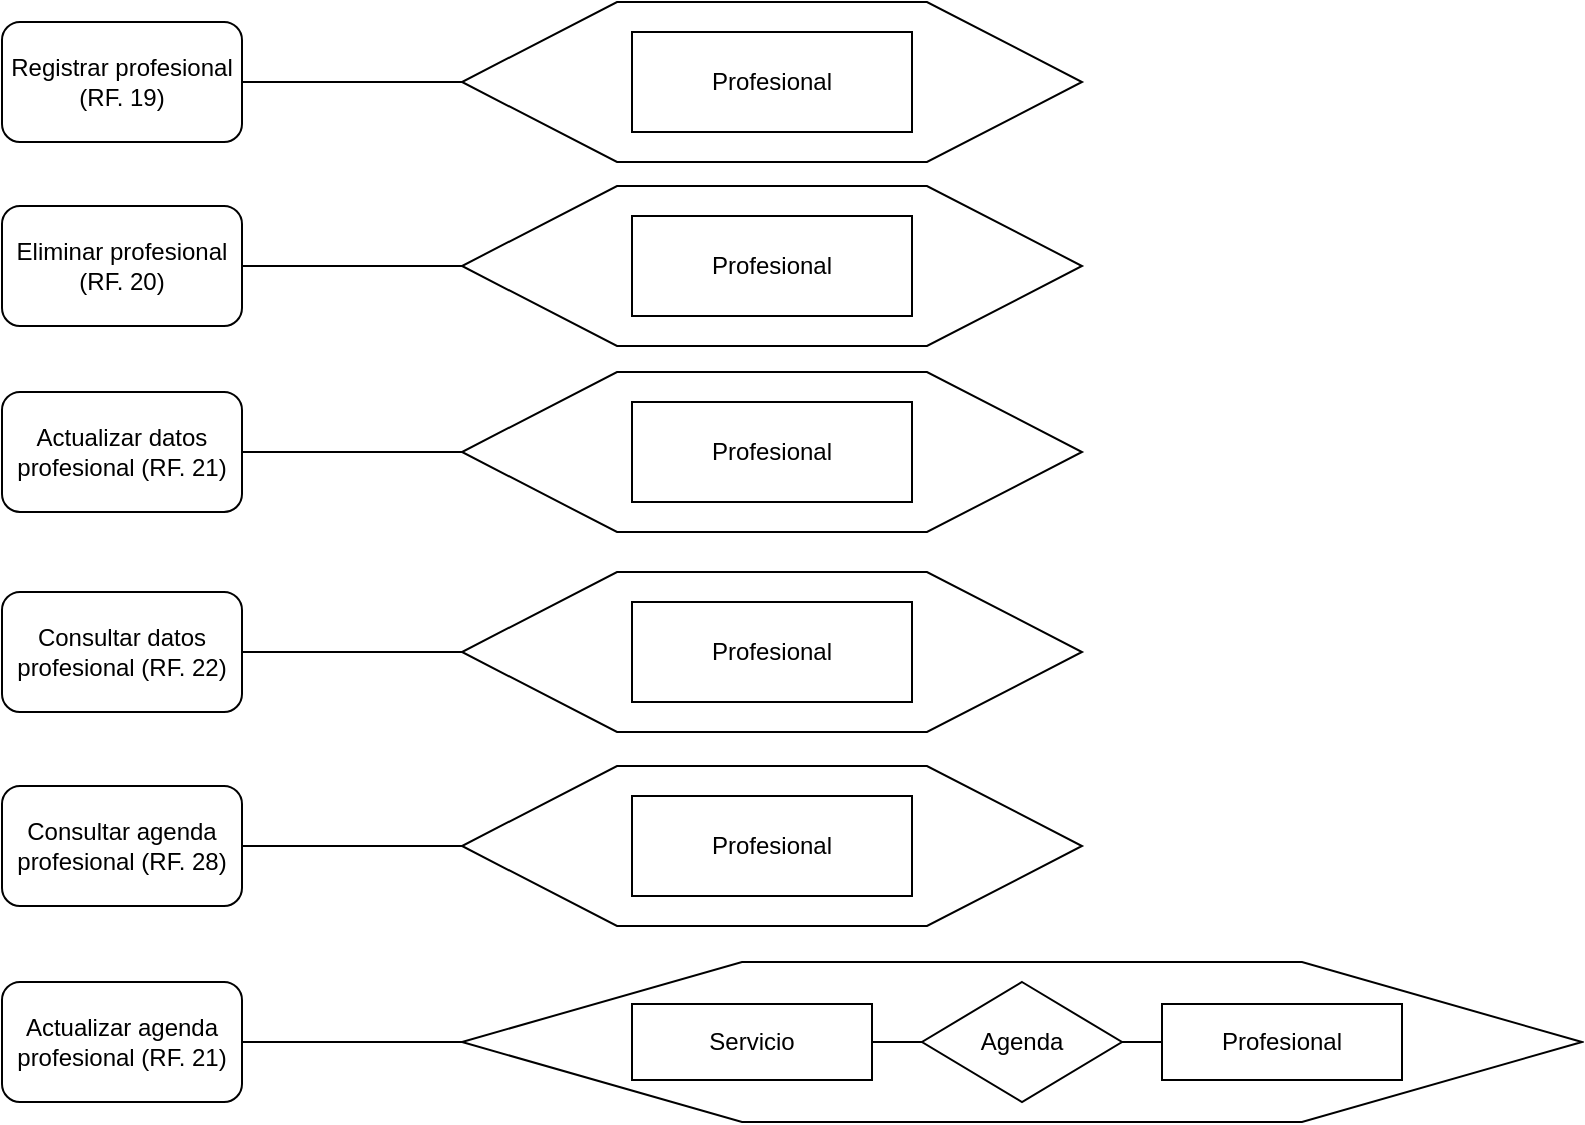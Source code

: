 <mxfile version="12.4.3" type="google" pages="1"><diagram id="LpiRxb85OVeftYx1i1el" name="Page-1"><mxGraphModel dx="1408" dy="777" grid="1" gridSize="10" guides="1" tooltips="1" connect="1" arrows="1" fold="1" page="1" pageScale="1" pageWidth="827" pageHeight="1169" math="0" shadow="0"><root><mxCell id="0"/><mxCell id="1" parent="0"/><mxCell id="rcO4GKEofyUGLo1QhfZO-1" value="Registrar profesional (RF. 19)" style="rounded=1;whiteSpace=wrap;html=1;" parent="1" vertex="1"><mxGeometry x="20" y="70" width="120" height="60" as="geometry"/></mxCell><mxCell id="rcO4GKEofyUGLo1QhfZO-2" value="" style="shape=hexagon;perimeter=hexagonPerimeter2;whiteSpace=wrap;html=1;" parent="1" vertex="1"><mxGeometry x="250" y="60" width="310" height="80" as="geometry"/></mxCell><mxCell id="rcO4GKEofyUGLo1QhfZO-3" value="Profesional" style="rounded=0;whiteSpace=wrap;html=1;" parent="1" vertex="1"><mxGeometry x="335" y="75" width="140" height="50" as="geometry"/></mxCell><mxCell id="rcO4GKEofyUGLo1QhfZO-4" value="" style="endArrow=none;html=1;entryX=0;entryY=0.5;entryDx=0;entryDy=0;exitX=1;exitY=0.5;exitDx=0;exitDy=0;" parent="1" source="rcO4GKEofyUGLo1QhfZO-1" target="rcO4GKEofyUGLo1QhfZO-2" edge="1"><mxGeometry width="50" height="50" relative="1" as="geometry"><mxPoint x="20" y="210" as="sourcePoint"/><mxPoint x="70" y="160" as="targetPoint"/></mxGeometry></mxCell><mxCell id="rcO4GKEofyUGLo1QhfZO-5" value="&lt;span style=&quot;color: rgba(0 , 0 , 0 , 0) ; font-family: monospace ; font-size: 0px&quot;&gt;%3CmxGraphModel%3E%3Croot%3E%3CmxCell%20id%3D%220%22%2F%3E%3CmxCell%20id%3D%221%22%20parent%3D%220%22%2F%3E%3CmxCell%20id%3D%222%22%20value%3D%22Registrar%20profesional%20(RF.%2019)%22%20style%3D%22rounded%3D1%3BwhiteSpace%3Dwrap%3Bhtml%3D1%3B%22%20vertex%3D%221%22%20parent%3D%221%22%3E%3CmxGeometry%20x%3D%2220%22%20y%3D%2270%22%20width%3D%22120%22%20height%3D%2260%22%20as%3D%22geometry%22%2F%3E%3C%2FmxCell%3E%3CmxCell%20id%3D%223%22%20value%3D%22%22%20style%3D%22shape%3Dhexagon%3Bperimeter%3DhexagonPerimeter2%3BwhiteSpace%3Dwrap%3Bhtml%3D1%3B%22%20vertex%3D%221%22%20parent%3D%221%22%3E%3CmxGeometry%20x%3D%22250%22%20y%3D%2260%22%20width%3D%22310%22%20height%3D%2280%22%20as%3D%22geometry%22%2F%3E%3C%2FmxCell%3E%3CmxCell%20id%3D%224%22%20value%3D%22Profesional%22%20style%3D%22rounded%3D0%3BwhiteSpace%3Dwrap%3Bhtml%3D1%3B%22%20vertex%3D%221%22%20parent%3D%221%22%3E%3CmxGeometry%20x%3D%22335%22%20y%3D%2275%22%20width%3D%22140%22%20height%3D%2250%22%20as%3D%22geometry%22%2F%3E%3C%2FmxCell%3E%3CmxCell%20id%3D%225%22%20value%3D%22%22%20style%3D%22endArrow%3Dnone%3Bhtml%3D1%3BentryX%3D0%3BentryY%3D0.5%3BentryDx%3D0%3BentryDy%3D0%3BexitX%3D1%3BexitY%3D0.5%3BexitDx%3D0%3BexitDy%3D0%3B%22%20edge%3D%221%22%20source%3D%222%22%20target%3D%223%22%20parent%3D%221%22%3E%3CmxGeometry%20width%3D%2250%22%20height%3D%2250%22%20relative%3D%221%22%20as%3D%22geometry%22%3E%3CmxPoint%20x%3D%2220%22%20y%3D%22210%22%20as%3D%22sourcePoint%22%2F%3E%3CmxPoint%20x%3D%2270%22%20y%3D%22160%22%20as%3D%22targetPoint%22%2F%3E%3C%2FmxGeometry%3E%3C%2FmxCell%3E%3C%2Froot%3E%3C%2FmxGraphModel%3E&lt;/span&gt;" style="text;html=1;align=center;verticalAlign=middle;resizable=0;points=[];;autosize=1;" parent="1" vertex="1"><mxGeometry x="408" y="196" width="20" height="20" as="geometry"/></mxCell><mxCell id="rcO4GKEofyUGLo1QhfZO-6" value="Eliminar profesional (RF. 20)" style="rounded=1;whiteSpace=wrap;html=1;" parent="1" vertex="1"><mxGeometry x="20" y="162" width="120" height="60" as="geometry"/></mxCell><mxCell id="rcO4GKEofyUGLo1QhfZO-7" value="" style="shape=hexagon;perimeter=hexagonPerimeter2;whiteSpace=wrap;html=1;" parent="1" vertex="1"><mxGeometry x="250" y="152" width="310" height="80" as="geometry"/></mxCell><mxCell id="rcO4GKEofyUGLo1QhfZO-8" value="Profesional" style="rounded=0;whiteSpace=wrap;html=1;" parent="1" vertex="1"><mxGeometry x="335" y="167" width="140" height="50" as="geometry"/></mxCell><mxCell id="rcO4GKEofyUGLo1QhfZO-9" value="" style="endArrow=none;html=1;entryX=0;entryY=0.5;entryDx=0;entryDy=0;exitX=1;exitY=0.5;exitDx=0;exitDy=0;" parent="1" source="rcO4GKEofyUGLo1QhfZO-6" target="rcO4GKEofyUGLo1QhfZO-7" edge="1"><mxGeometry width="50" height="50" relative="1" as="geometry"><mxPoint x="20" y="302" as="sourcePoint"/><mxPoint x="70" y="252" as="targetPoint"/></mxGeometry></mxCell><mxCell id="rcO4GKEofyUGLo1QhfZO-10" value="&lt;span style=&quot;color: rgba(0 , 0 , 0 , 0) ; font-family: monospace ; font-size: 0px&quot;&gt;%3CmxGraphModel%3E%3Croot%3E%3CmxCell%20id%3D%220%22%2F%3E%3CmxCell%20id%3D%221%22%20parent%3D%220%22%2F%3E%3CmxCell%20id%3D%222%22%20value%3D%22Registrar%20profesional%20(RF.%2019)%22%20style%3D%22rounded%3D1%3BwhiteSpace%3Dwrap%3Bhtml%3D1%3B%22%20vertex%3D%221%22%20parent%3D%221%22%3E%3CmxGeometry%20x%3D%2220%22%20y%3D%2270%22%20width%3D%22120%22%20height%3D%2260%22%20as%3D%22geometry%22%2F%3E%3C%2FmxCell%3E%3CmxCell%20id%3D%223%22%20value%3D%22%22%20style%3D%22shape%3Dhexagon%3Bperimeter%3DhexagonPerimeter2%3BwhiteSpace%3Dwrap%3Bhtml%3D1%3B%22%20vertex%3D%221%22%20parent%3D%221%22%3E%3CmxGeometry%20x%3D%22250%22%20y%3D%2260%22%20width%3D%22310%22%20height%3D%2280%22%20as%3D%22geometry%22%2F%3E%3C%2FmxCell%3E%3CmxCell%20id%3D%224%22%20value%3D%22Profesional%22%20style%3D%22rounded%3D0%3BwhiteSpace%3Dwrap%3Bhtml%3D1%3B%22%20vertex%3D%221%22%20parent%3D%221%22%3E%3CmxGeometry%20x%3D%22335%22%20y%3D%2275%22%20width%3D%22140%22%20height%3D%2250%22%20as%3D%22geometry%22%2F%3E%3C%2FmxCell%3E%3CmxCell%20id%3D%225%22%20value%3D%22%22%20style%3D%22endArrow%3Dnone%3Bhtml%3D1%3BentryX%3D0%3BentryY%3D0.5%3BentryDx%3D0%3BentryDy%3D0%3BexitX%3D1%3BexitY%3D0.5%3BexitDx%3D0%3BexitDy%3D0%3B%22%20edge%3D%221%22%20source%3D%222%22%20target%3D%223%22%20parent%3D%221%22%3E%3CmxGeometry%20width%3D%2250%22%20height%3D%2250%22%20relative%3D%221%22%20as%3D%22geometry%22%3E%3CmxPoint%20x%3D%2220%22%20y%3D%22210%22%20as%3D%22sourcePoint%22%2F%3E%3CmxPoint%20x%3D%2270%22%20y%3D%22160%22%20as%3D%22targetPoint%22%2F%3E%3C%2FmxGeometry%3E%3C%2FmxCell%3E%3C%2Froot%3E%3C%2FmxGraphModel%3E&lt;/span&gt;" style="text;html=1;align=center;verticalAlign=middle;resizable=0;points=[];;autosize=1;" parent="1" vertex="1"><mxGeometry x="408" y="289" width="20" height="20" as="geometry"/></mxCell><mxCell id="rcO4GKEofyUGLo1QhfZO-11" value="Actualizar datos profesional (RF. 21)" style="rounded=1;whiteSpace=wrap;html=1;" parent="1" vertex="1"><mxGeometry x="20" y="255" width="120" height="60" as="geometry"/></mxCell><mxCell id="rcO4GKEofyUGLo1QhfZO-12" value="" style="shape=hexagon;perimeter=hexagonPerimeter2;whiteSpace=wrap;html=1;" parent="1" vertex="1"><mxGeometry x="250" y="245" width="310" height="80" as="geometry"/></mxCell><mxCell id="rcO4GKEofyUGLo1QhfZO-13" value="Profesional" style="rounded=0;whiteSpace=wrap;html=1;" parent="1" vertex="1"><mxGeometry x="335" y="260" width="140" height="50" as="geometry"/></mxCell><mxCell id="rcO4GKEofyUGLo1QhfZO-14" value="" style="endArrow=none;html=1;entryX=0;entryY=0.5;entryDx=0;entryDy=0;exitX=1;exitY=0.5;exitDx=0;exitDy=0;" parent="1" source="rcO4GKEofyUGLo1QhfZO-11" target="rcO4GKEofyUGLo1QhfZO-12" edge="1"><mxGeometry width="50" height="50" relative="1" as="geometry"><mxPoint x="20" y="395" as="sourcePoint"/><mxPoint x="70" y="345" as="targetPoint"/></mxGeometry></mxCell><mxCell id="rcO4GKEofyUGLo1QhfZO-15" value="&lt;span style=&quot;color: rgba(0 , 0 , 0 , 0) ; font-family: monospace ; font-size: 0px&quot;&gt;%3CmxGraphModel%3E%3Croot%3E%3CmxCell%20id%3D%220%22%2F%3E%3CmxCell%20id%3D%221%22%20parent%3D%220%22%2F%3E%3CmxCell%20id%3D%222%22%20value%3D%22Registrar%20profesional%20(RF.%2019)%22%20style%3D%22rounded%3D1%3BwhiteSpace%3Dwrap%3Bhtml%3D1%3B%22%20vertex%3D%221%22%20parent%3D%221%22%3E%3CmxGeometry%20x%3D%2220%22%20y%3D%2270%22%20width%3D%22120%22%20height%3D%2260%22%20as%3D%22geometry%22%2F%3E%3C%2FmxCell%3E%3CmxCell%20id%3D%223%22%20value%3D%22%22%20style%3D%22shape%3Dhexagon%3Bperimeter%3DhexagonPerimeter2%3BwhiteSpace%3Dwrap%3Bhtml%3D1%3B%22%20vertex%3D%221%22%20parent%3D%221%22%3E%3CmxGeometry%20x%3D%22250%22%20y%3D%2260%22%20width%3D%22310%22%20height%3D%2280%22%20as%3D%22geometry%22%2F%3E%3C%2FmxCell%3E%3CmxCell%20id%3D%224%22%20value%3D%22Profesional%22%20style%3D%22rounded%3D0%3BwhiteSpace%3Dwrap%3Bhtml%3D1%3B%22%20vertex%3D%221%22%20parent%3D%221%22%3E%3CmxGeometry%20x%3D%22335%22%20y%3D%2275%22%20width%3D%22140%22%20height%3D%2250%22%20as%3D%22geometry%22%2F%3E%3C%2FmxCell%3E%3CmxCell%20id%3D%225%22%20value%3D%22%22%20style%3D%22endArrow%3Dnone%3Bhtml%3D1%3BentryX%3D0%3BentryY%3D0.5%3BentryDx%3D0%3BentryDy%3D0%3BexitX%3D1%3BexitY%3D0.5%3BexitDx%3D0%3BexitDy%3D0%3B%22%20edge%3D%221%22%20source%3D%222%22%20target%3D%223%22%20parent%3D%221%22%3E%3CmxGeometry%20width%3D%2250%22%20height%3D%2250%22%20relative%3D%221%22%20as%3D%22geometry%22%3E%3CmxPoint%20x%3D%2220%22%20y%3D%22210%22%20as%3D%22sourcePoint%22%2F%3E%3CmxPoint%20x%3D%2270%22%20y%3D%22160%22%20as%3D%22targetPoint%22%2F%3E%3C%2FmxGeometry%3E%3C%2FmxCell%3E%3C%2Froot%3E%3C%2FmxGraphModel%3E&lt;/span&gt;" style="text;html=1;align=center;verticalAlign=middle;resizable=0;points=[];;autosize=1;" parent="1" vertex="1"><mxGeometry x="408" y="389" width="20" height="20" as="geometry"/></mxCell><mxCell id="rcO4GKEofyUGLo1QhfZO-16" value="Consultar datos profesional (RF. 22)" style="rounded=1;whiteSpace=wrap;html=1;" parent="1" vertex="1"><mxGeometry x="20" y="355" width="120" height="60" as="geometry"/></mxCell><mxCell id="rcO4GKEofyUGLo1QhfZO-17" value="" style="shape=hexagon;perimeter=hexagonPerimeter2;whiteSpace=wrap;html=1;" parent="1" vertex="1"><mxGeometry x="250" y="345" width="310" height="80" as="geometry"/></mxCell><mxCell id="rcO4GKEofyUGLo1QhfZO-18" value="Profesional" style="rounded=0;whiteSpace=wrap;html=1;" parent="1" vertex="1"><mxGeometry x="335" y="360" width="140" height="50" as="geometry"/></mxCell><mxCell id="rcO4GKEofyUGLo1QhfZO-19" value="" style="endArrow=none;html=1;entryX=0;entryY=0.5;entryDx=0;entryDy=0;exitX=1;exitY=0.5;exitDx=0;exitDy=0;" parent="1" source="rcO4GKEofyUGLo1QhfZO-16" target="rcO4GKEofyUGLo1QhfZO-17" edge="1"><mxGeometry width="50" height="50" relative="1" as="geometry"><mxPoint x="20" y="495" as="sourcePoint"/><mxPoint x="70" y="445" as="targetPoint"/></mxGeometry></mxCell><mxCell id="rcO4GKEofyUGLo1QhfZO-20" value="&lt;span style=&quot;color: rgba(0 , 0 , 0 , 0) ; font-family: monospace ; font-size: 0px&quot;&gt;%3CmxGraphModel%3E%3Croot%3E%3CmxCell%20id%3D%220%22%2F%3E%3CmxCell%20id%3D%221%22%20parent%3D%220%22%2F%3E%3CmxCell%20id%3D%222%22%20value%3D%22Registrar%20profesional%20(RF.%2019)%22%20style%3D%22rounded%3D1%3BwhiteSpace%3Dwrap%3Bhtml%3D1%3B%22%20vertex%3D%221%22%20parent%3D%221%22%3E%3CmxGeometry%20x%3D%2220%22%20y%3D%2270%22%20width%3D%22120%22%20height%3D%2260%22%20as%3D%22geometry%22%2F%3E%3C%2FmxCell%3E%3CmxCell%20id%3D%223%22%20value%3D%22%22%20style%3D%22shape%3Dhexagon%3Bperimeter%3DhexagonPerimeter2%3BwhiteSpace%3Dwrap%3Bhtml%3D1%3B%22%20vertex%3D%221%22%20parent%3D%221%22%3E%3CmxGeometry%20x%3D%22250%22%20y%3D%2260%22%20width%3D%22310%22%20height%3D%2280%22%20as%3D%22geometry%22%2F%3E%3C%2FmxCell%3E%3CmxCell%20id%3D%224%22%20value%3D%22Profesional%22%20style%3D%22rounded%3D0%3BwhiteSpace%3Dwrap%3Bhtml%3D1%3B%22%20vertex%3D%221%22%20parent%3D%221%22%3E%3CmxGeometry%20x%3D%22335%22%20y%3D%2275%22%20width%3D%22140%22%20height%3D%2250%22%20as%3D%22geometry%22%2F%3E%3C%2FmxCell%3E%3CmxCell%20id%3D%225%22%20value%3D%22%22%20style%3D%22endArrow%3Dnone%3Bhtml%3D1%3BentryX%3D0%3BentryY%3D0.5%3BentryDx%3D0%3BentryDy%3D0%3BexitX%3D1%3BexitY%3D0.5%3BexitDx%3D0%3BexitDy%3D0%3B%22%20edge%3D%221%22%20source%3D%222%22%20target%3D%223%22%20parent%3D%221%22%3E%3CmxGeometry%20width%3D%2250%22%20height%3D%2250%22%20relative%3D%221%22%20as%3D%22geometry%22%3E%3CmxPoint%20x%3D%2220%22%20y%3D%22210%22%20as%3D%22sourcePoint%22%2F%3E%3CmxPoint%20x%3D%2270%22%20y%3D%22160%22%20as%3D%22targetPoint%22%2F%3E%3C%2FmxGeometry%3E%3C%2FmxCell%3E%3C%2Froot%3E%3C%2FmxGraphModel%3E&lt;/span&gt;" style="text;html=1;align=center;verticalAlign=middle;resizable=0;points=[];;autosize=1;" parent="1" vertex="1"><mxGeometry x="408" y="486" width="20" height="20" as="geometry"/></mxCell><mxCell id="rcO4GKEofyUGLo1QhfZO-21" value="Consultar agenda profesional (RF. 28)" style="rounded=1;whiteSpace=wrap;html=1;" parent="1" vertex="1"><mxGeometry x="20" y="452" width="120" height="60" as="geometry"/></mxCell><mxCell id="rcO4GKEofyUGLo1QhfZO-22" value="" style="shape=hexagon;perimeter=hexagonPerimeter2;whiteSpace=wrap;html=1;" parent="1" vertex="1"><mxGeometry x="250" y="442" width="310" height="80" as="geometry"/></mxCell><mxCell id="rcO4GKEofyUGLo1QhfZO-23" value="Profesional" style="rounded=0;whiteSpace=wrap;html=1;" parent="1" vertex="1"><mxGeometry x="335" y="457" width="140" height="50" as="geometry"/></mxCell><mxCell id="rcO4GKEofyUGLo1QhfZO-24" value="" style="endArrow=none;html=1;entryX=0;entryY=0.5;entryDx=0;entryDy=0;exitX=1;exitY=0.5;exitDx=0;exitDy=0;" parent="1" source="rcO4GKEofyUGLo1QhfZO-21" target="rcO4GKEofyUGLo1QhfZO-22" edge="1"><mxGeometry width="50" height="50" relative="1" as="geometry"><mxPoint x="20" y="592" as="sourcePoint"/><mxPoint x="70" y="542" as="targetPoint"/></mxGeometry></mxCell><mxCell id="rcO4GKEofyUGLo1QhfZO-25" value="&lt;span style=&quot;color: rgba(0 , 0 , 0 , 0) ; font-family: monospace ; font-size: 0px&quot;&gt;%3CmxGraphModel%3E%3Croot%3E%3CmxCell%20id%3D%220%22%2F%3E%3CmxCell%20id%3D%221%22%20parent%3D%220%22%2F%3E%3CmxCell%20id%3D%222%22%20value%3D%22Registrar%20profesional%20(RF.%2019)%22%20style%3D%22rounded%3D1%3BwhiteSpace%3Dwrap%3Bhtml%3D1%3B%22%20vertex%3D%221%22%20parent%3D%221%22%3E%3CmxGeometry%20x%3D%2220%22%20y%3D%2270%22%20width%3D%22120%22%20height%3D%2260%22%20as%3D%22geometry%22%2F%3E%3C%2FmxCell%3E%3CmxCell%20id%3D%223%22%20value%3D%22%22%20style%3D%22shape%3Dhexagon%3Bperimeter%3DhexagonPerimeter2%3BwhiteSpace%3Dwrap%3Bhtml%3D1%3B%22%20vertex%3D%221%22%20parent%3D%221%22%3E%3CmxGeometry%20x%3D%22250%22%20y%3D%2260%22%20width%3D%22310%22%20height%3D%2280%22%20as%3D%22geometry%22%2F%3E%3C%2FmxCell%3E%3CmxCell%20id%3D%224%22%20value%3D%22Profesional%22%20style%3D%22rounded%3D0%3BwhiteSpace%3Dwrap%3Bhtml%3D1%3B%22%20vertex%3D%221%22%20parent%3D%221%22%3E%3CmxGeometry%20x%3D%22335%22%20y%3D%2275%22%20width%3D%22140%22%20height%3D%2250%22%20as%3D%22geometry%22%2F%3E%3C%2FmxCell%3E%3CmxCell%20id%3D%225%22%20value%3D%22%22%20style%3D%22endArrow%3Dnone%3Bhtml%3D1%3BentryX%3D0%3BentryY%3D0.5%3BentryDx%3D0%3BentryDy%3D0%3BexitX%3D1%3BexitY%3D0.5%3BexitDx%3D0%3BexitDy%3D0%3B%22%20edge%3D%221%22%20source%3D%222%22%20target%3D%223%22%20parent%3D%221%22%3E%3CmxGeometry%20width%3D%2250%22%20height%3D%2250%22%20relative%3D%221%22%20as%3D%22geometry%22%3E%3CmxPoint%20x%3D%2220%22%20y%3D%22210%22%20as%3D%22sourcePoint%22%2F%3E%3CmxPoint%20x%3D%2270%22%20y%3D%22160%22%20as%3D%22targetPoint%22%2F%3E%3C%2FmxGeometry%3E%3C%2FmxCell%3E%3C%2Froot%3E%3C%2FmxGraphModel%3E&lt;/span&gt;" style="text;html=1;align=center;verticalAlign=middle;resizable=0;points=[];;autosize=1;" parent="1" vertex="1"><mxGeometry x="408" y="584" width="20" height="20" as="geometry"/></mxCell><mxCell id="rcO4GKEofyUGLo1QhfZO-26" value="Actualizar agenda profesional (RF. 21)" style="rounded=1;whiteSpace=wrap;html=1;" parent="1" vertex="1"><mxGeometry x="20" y="550" width="120" height="60" as="geometry"/></mxCell><mxCell id="rcO4GKEofyUGLo1QhfZO-27" value="" style="shape=hexagon;perimeter=hexagonPerimeter2;whiteSpace=wrap;html=1;" parent="1" vertex="1"><mxGeometry x="250" y="540" width="560" height="80" as="geometry"/></mxCell><mxCell id="rcO4GKEofyUGLo1QhfZO-29" value="" style="endArrow=none;html=1;entryX=0;entryY=0.5;entryDx=0;entryDy=0;exitX=1;exitY=0.5;exitDx=0;exitDy=0;" parent="1" source="rcO4GKEofyUGLo1QhfZO-26" target="rcO4GKEofyUGLo1QhfZO-27" edge="1"><mxGeometry width="50" height="50" relative="1" as="geometry"><mxPoint x="20" y="690" as="sourcePoint"/><mxPoint x="70" y="640" as="targetPoint"/></mxGeometry></mxCell><mxCell id="rcO4GKEofyUGLo1QhfZO-31" value="Profesional" style="rounded=0;whiteSpace=wrap;html=1;" parent="1" vertex="1"><mxGeometry x="600" y="561" width="120" height="38" as="geometry"/></mxCell><mxCell id="rcO4GKEofyUGLo1QhfZO-32" value="Agenda" style="rhombus;whiteSpace=wrap;html=1;" parent="1" vertex="1"><mxGeometry x="480" y="550" width="100" height="60" as="geometry"/></mxCell><mxCell id="rcO4GKEofyUGLo1QhfZO-38" value="Servicio" style="rounded=0;whiteSpace=wrap;html=1;" parent="1" vertex="1"><mxGeometry x="335" y="561" width="120" height="38" as="geometry"/></mxCell><mxCell id="rcO4GKEofyUGLo1QhfZO-40" value="" style="endArrow=none;html=1;entryX=0;entryY=0.5;entryDx=0;entryDy=0;exitX=1;exitY=0.5;exitDx=0;exitDy=0;" parent="1" source="rcO4GKEofyUGLo1QhfZO-38" target="rcO4GKEofyUGLo1QhfZO-32" edge="1"><mxGeometry width="50" height="50" relative="1" as="geometry"><mxPoint x="20" y="690" as="sourcePoint"/><mxPoint x="70" y="640" as="targetPoint"/></mxGeometry></mxCell><mxCell id="rcO4GKEofyUGLo1QhfZO-41" value="" style="endArrow=none;html=1;entryX=1;entryY=0.5;entryDx=0;entryDy=0;" parent="1" source="rcO4GKEofyUGLo1QhfZO-31" target="rcO4GKEofyUGLo1QhfZO-32" edge="1"><mxGeometry width="50" height="50" relative="1" as="geometry"><mxPoint x="465" y="590" as="sourcePoint"/><mxPoint x="530" y="590" as="targetPoint"/></mxGeometry></mxCell></root></mxGraphModel></diagram></mxfile>